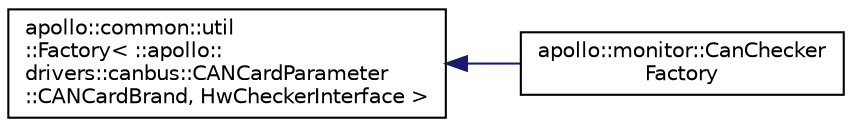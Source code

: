 digraph "Graphical Class Hierarchy"
{
  edge [fontname="Helvetica",fontsize="10",labelfontname="Helvetica",labelfontsize="10"];
  node [fontname="Helvetica",fontsize="10",shape=record];
  rankdir="LR";
  Node1 [label="apollo::common::util\l::Factory\< ::apollo::\ldrivers::canbus::CANCardParameter\l::CANCardBrand, HwCheckerInterface \>",height=0.2,width=0.4,color="black", fillcolor="white", style="filled",URL="$classapollo_1_1common_1_1util_1_1Factory.html"];
  Node1 -> Node2 [dir="back",color="midnightblue",fontsize="10",style="solid",fontname="Helvetica"];
  Node2 [label="apollo::monitor::CanChecker\lFactory",height=0.2,width=0.4,color="black", fillcolor="white", style="filled",URL="$classapollo_1_1monitor_1_1CanCheckerFactory.html"];
}
